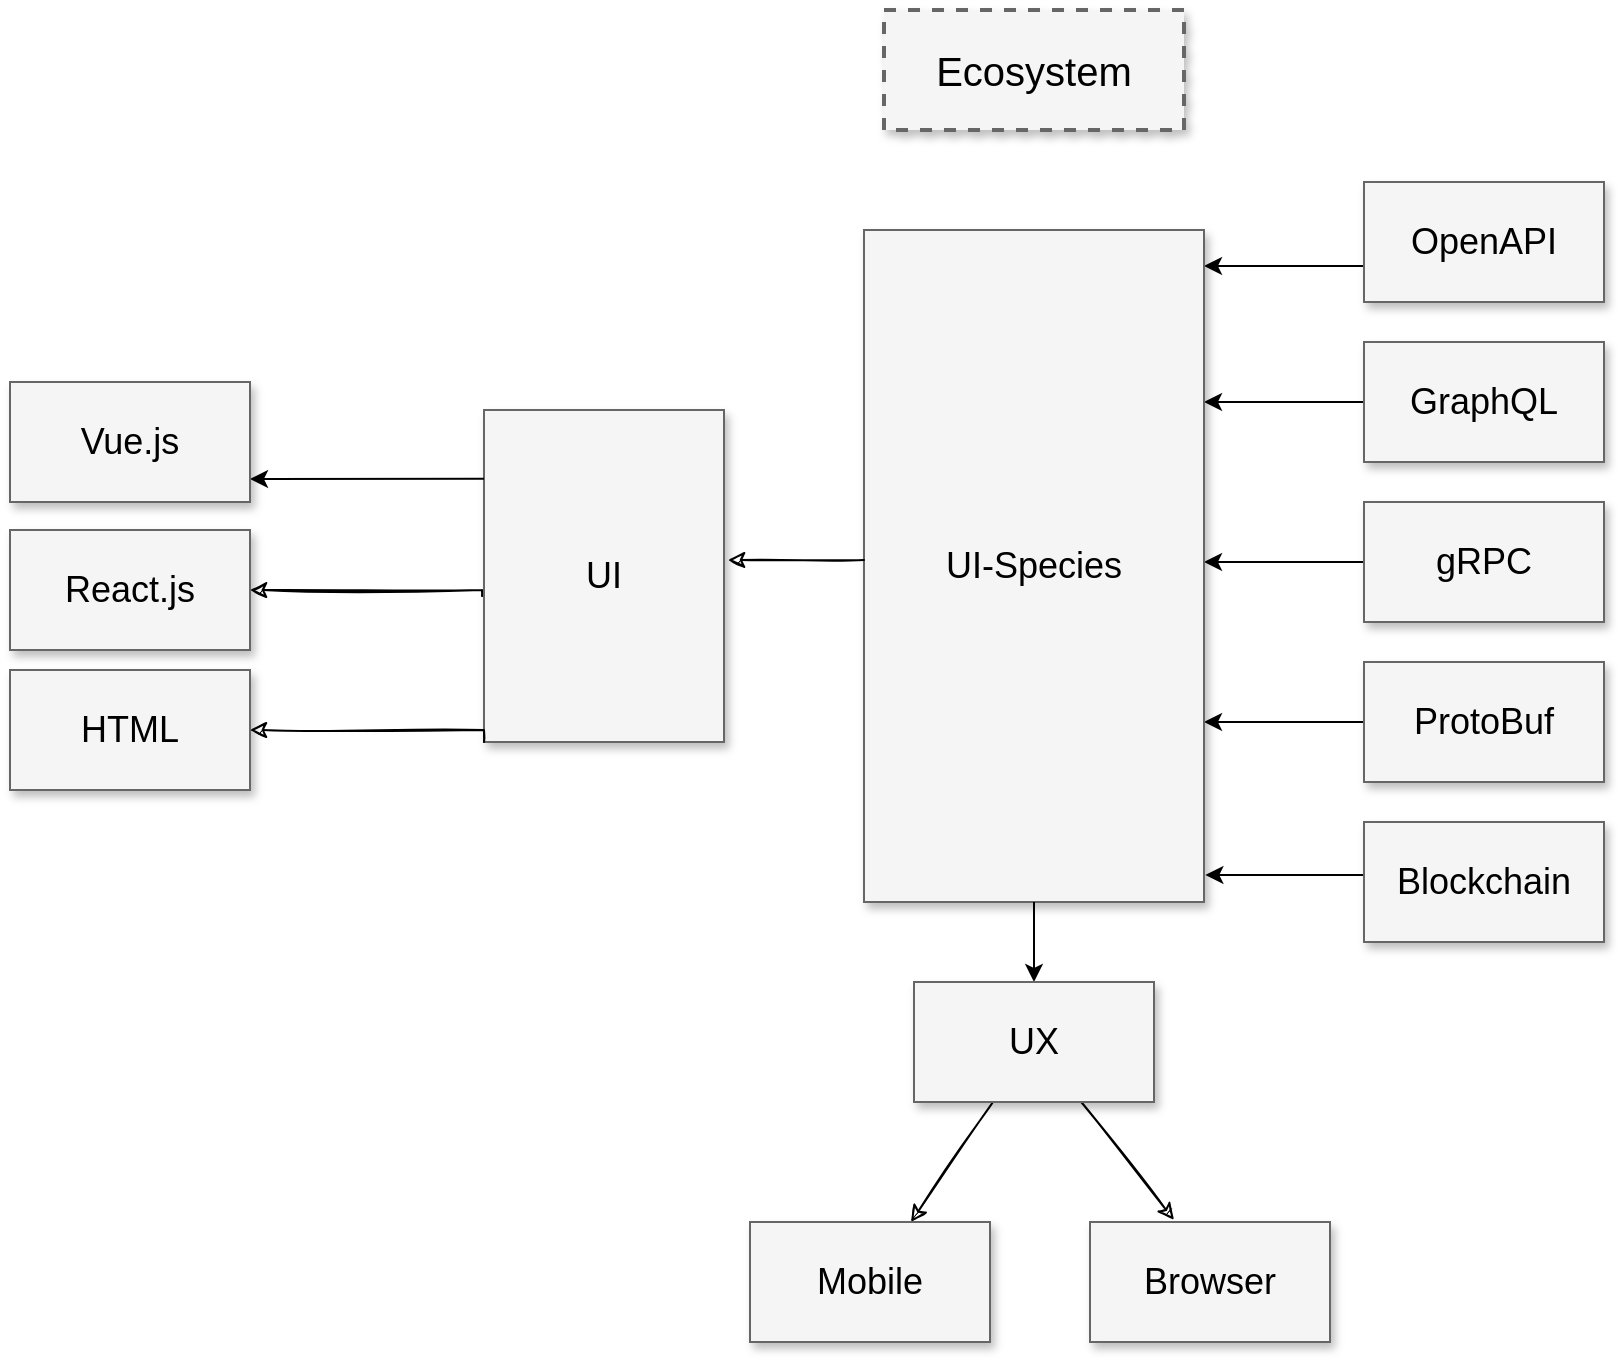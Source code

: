 <mxfile version="15.3.7" type="device"><diagram name="Page-1" id="90a13364-a465-7bf4-72fc-28e22215d7a0"><mxGraphModel dx="793" dy="693" grid="1" gridSize="10" guides="1" tooltips="1" connect="1" arrows="1" fold="1" page="1" pageScale="1.5" pageWidth="1169" pageHeight="826" background="none" math="0" shadow="0"><root><mxCell id="0" style=";html=1;"/><mxCell id="1" style=";html=1;" parent="0"/><mxCell id="3a17f1ce550125da-1" value="Ecosystem" style="whiteSpace=wrap;html=1;shadow=1;fontSize=20;fillColor=#f5f5f5;strokeColor=#666666;strokeWidth=2;dashed=1;" parent="1" vertex="1"><mxGeometry x="797" y="344" width="150" height="60" as="geometry"/></mxCell><mxCell id="3a17f1ce550125da-13" style="edgeStyle=elbowEdgeStyle;rounded=0;html=1;startArrow=none;startFill=0;jettySize=auto;orthogonalLoop=1;fontSize=18;elbow=vertical;" parent="1" source="3a17f1ce550125da-4" target="3a17f1ce550125da-2" edge="1"><mxGeometry relative="1" as="geometry"/></mxCell><mxCell id="3a17f1ce550125da-14" style="edgeStyle=elbowEdgeStyle;rounded=0;html=1;startArrow=none;startFill=0;jettySize=auto;orthogonalLoop=1;fontSize=18;elbow=vertical;" parent="1" source="3a17f1ce550125da-5" target="3a17f1ce550125da-2" edge="1"><mxGeometry relative="1" as="geometry"/></mxCell><mxCell id="3a17f1ce550125da-15" style="edgeStyle=elbowEdgeStyle;rounded=0;html=1;startArrow=none;startFill=0;jettySize=auto;orthogonalLoop=1;fontSize=18;elbow=vertical;" parent="1" source="3a17f1ce550125da-6" target="3a17f1ce550125da-2" edge="1"><mxGeometry relative="1" as="geometry"/></mxCell><mxCell id="3a17f1ce550125da-16" style="edgeStyle=elbowEdgeStyle;rounded=0;html=1;startArrow=none;startFill=0;jettySize=auto;orthogonalLoop=1;fontSize=18;elbow=vertical;" parent="1" source="3a17f1ce550125da-7" target="3a17f1ce550125da-2" edge="1"><mxGeometry relative="1" as="geometry"/></mxCell><mxCell id="3a17f1ce550125da-2" value="UI-Species" style="whiteSpace=wrap;html=1;shadow=1;fontSize=18;fillColor=#f5f5f5;strokeColor=#666666;" parent="1" vertex="1"><mxGeometry x="787" y="454" width="170" height="336" as="geometry"/></mxCell><mxCell id="3a17f1ce550125da-4" value="OpenAPI" style="whiteSpace=wrap;html=1;shadow=1;fontSize=18;fillColor=#f5f5f5;strokeColor=#666666;" parent="1" vertex="1"><mxGeometry x="1037" y="430" width="120" height="60" as="geometry"/></mxCell><mxCell id="3a17f1ce550125da-5" value="GraphQL" style="whiteSpace=wrap;html=1;shadow=1;fontSize=18;fillColor=#f5f5f5;strokeColor=#666666;" parent="1" vertex="1"><mxGeometry x="1037" y="510" width="120" height="60" as="geometry"/></mxCell><mxCell id="3a17f1ce550125da-6" value="gRPC" style="whiteSpace=wrap;html=1;shadow=1;fontSize=18;fillColor=#f5f5f5;strokeColor=#666666;" parent="1" vertex="1"><mxGeometry x="1037" y="590" width="120" height="60" as="geometry"/></mxCell><mxCell id="3a17f1ce550125da-7" value="ProtoBuf" style="whiteSpace=wrap;html=1;shadow=1;fontSize=18;fillColor=#f5f5f5;strokeColor=#666666;" parent="1" vertex="1"><mxGeometry x="1037" y="670" width="120" height="60" as="geometry"/></mxCell><mxCell id="3a17f1ce550125da-20" style="edgeStyle=elbowEdgeStyle;rounded=0;html=1;startArrow=none;startFill=0;jettySize=auto;orthogonalLoop=1;fontSize=18;elbow=vertical;sketch=1;strokeColor=default;entryX=1.017;entryY=0.453;entryDx=0;entryDy=0;entryPerimeter=0;" parent="1" source="3a17f1ce550125da-2" target="3a17f1ce550125da-8" edge="1"><mxGeometry relative="1" as="geometry"><Array as="points"/></mxGeometry></mxCell><mxCell id="nTyAu8s87F085GacszBd-5" style="edgeStyle=orthogonalEdgeStyle;rounded=0;sketch=1;orthogonalLoop=1;jettySize=auto;html=1;strokeColor=default;exitX=0;exitY=0.62;exitDx=0;exitDy=0;exitPerimeter=0;" edge="1" parent="1" source="3a17f1ce550125da-8" target="nTyAu8s87F085GacszBd-4"><mxGeometry relative="1" as="geometry"><Array as="points"><mxPoint x="596" y="637"/><mxPoint x="596" y="634"/></Array></mxGeometry></mxCell><mxCell id="3a17f1ce550125da-8" value="UI" style="whiteSpace=wrap;html=1;shadow=1;fontSize=18;fillColor=#f5f5f5;strokeColor=#666666;" parent="1" vertex="1"><mxGeometry x="597" y="544" width="120" height="166" as="geometry"/></mxCell><mxCell id="3a17f1ce550125da-21" style="edgeStyle=elbowEdgeStyle;rounded=0;html=1;startArrow=none;startFill=0;jettySize=auto;orthogonalLoop=1;fontSize=18;elbow=vertical;" parent="1" source="3a17f1ce550125da-2" target="3a17f1ce550125da-9" edge="1"><mxGeometry relative="1" as="geometry"/></mxCell><mxCell id="nTyAu8s87F085GacszBd-12" style="rounded=0;sketch=1;orthogonalLoop=1;jettySize=auto;html=1;strokeColor=default;" edge="1" parent="1" source="3a17f1ce550125da-9" target="nTyAu8s87F085GacszBd-8"><mxGeometry relative="1" as="geometry"/></mxCell><mxCell id="nTyAu8s87F085GacszBd-13" style="rounded=0;sketch=1;orthogonalLoop=1;jettySize=auto;html=1;entryX=0.35;entryY=-0.017;entryDx=0;entryDy=0;entryPerimeter=0;strokeColor=default;" edge="1" parent="1" source="3a17f1ce550125da-9" target="nTyAu8s87F085GacszBd-9"><mxGeometry relative="1" as="geometry"/></mxCell><mxCell id="3a17f1ce550125da-9" value="UX" style="whiteSpace=wrap;html=1;shadow=1;fontSize=18;fillColor=#f5f5f5;strokeColor=#666666;" parent="1" vertex="1"><mxGeometry x="812" y="830" width="120" height="60" as="geometry"/></mxCell><mxCell id="3a17f1ce550125da-18" style="edgeStyle=elbowEdgeStyle;rounded=0;html=1;startArrow=none;startFill=0;jettySize=auto;orthogonalLoop=1;fontSize=18;elbow=vertical;exitX=0;exitY=0.207;exitDx=0;exitDy=0;exitPerimeter=0;" parent="1" source="3a17f1ce550125da-8" target="3a17f1ce550125da-11" edge="1"><mxGeometry relative="1" as="geometry"/></mxCell><mxCell id="3a17f1ce550125da-11" value="Vue.js" style="whiteSpace=wrap;html=1;shadow=1;fontSize=18;fillColor=#f5f5f5;strokeColor=#666666;" parent="1" vertex="1"><mxGeometry x="360" y="530" width="120" height="60" as="geometry"/></mxCell><mxCell id="nTyAu8s87F085GacszBd-4" value="React.js" style="whiteSpace=wrap;html=1;shadow=1;fontSize=18;fillColor=#f5f5f5;strokeColor=#666666;" vertex="1" parent="1"><mxGeometry x="360" y="604" width="120" height="60" as="geometry"/></mxCell><mxCell id="nTyAu8s87F085GacszBd-7" style="edgeStyle=orthogonalEdgeStyle;rounded=0;sketch=1;orthogonalLoop=1;jettySize=auto;html=1;strokeColor=default;entryX=1;entryY=0.5;entryDx=0;entryDy=0;exitX=0;exitY=1;exitDx=0;exitDy=0;" edge="1" parent="1" source="3a17f1ce550125da-8" target="nTyAu8s87F085GacszBd-6"><mxGeometry relative="1" as="geometry"><mxPoint x="590" y="704" as="sourcePoint"/><Array as="points"><mxPoint x="597" y="704"/></Array></mxGeometry></mxCell><mxCell id="nTyAu8s87F085GacszBd-6" value="HTML" style="whiteSpace=wrap;html=1;shadow=1;fontSize=18;fillColor=#f5f5f5;strokeColor=#666666;" vertex="1" parent="1"><mxGeometry x="360" y="674" width="120" height="60" as="geometry"/></mxCell><mxCell id="nTyAu8s87F085GacszBd-8" value="Mobile" style="whiteSpace=wrap;html=1;shadow=1;fontSize=18;fillColor=#f5f5f5;strokeColor=#666666;" vertex="1" parent="1"><mxGeometry x="730" y="950" width="120" height="60" as="geometry"/></mxCell><mxCell id="nTyAu8s87F085GacszBd-9" value="Browser" style="whiteSpace=wrap;html=1;shadow=1;fontSize=18;fillColor=#f5f5f5;strokeColor=#666666;" vertex="1" parent="1"><mxGeometry x="900" y="950" width="120" height="60" as="geometry"/></mxCell><mxCell id="nTyAu8s87F085GacszBd-10" style="edgeStyle=elbowEdgeStyle;rounded=0;html=1;startArrow=none;startFill=0;jettySize=auto;orthogonalLoop=1;fontSize=18;elbow=vertical;entryX=1.004;entryY=0.96;entryDx=0;entryDy=0;entryPerimeter=0;" edge="1" parent="1" target="3a17f1ce550125da-2" source="nTyAu8s87F085GacszBd-11"><mxGeometry relative="1" as="geometry"><mxPoint x="957" y="760" as="targetPoint"/></mxGeometry></mxCell><mxCell id="nTyAu8s87F085GacszBd-11" value="Blockchain" style="whiteSpace=wrap;html=1;shadow=1;fontSize=18;fillColor=#f5f5f5;strokeColor=#666666;" vertex="1" parent="1"><mxGeometry x="1037" y="750" width="120" height="60" as="geometry"/></mxCell></root></mxGraphModel></diagram></mxfile>